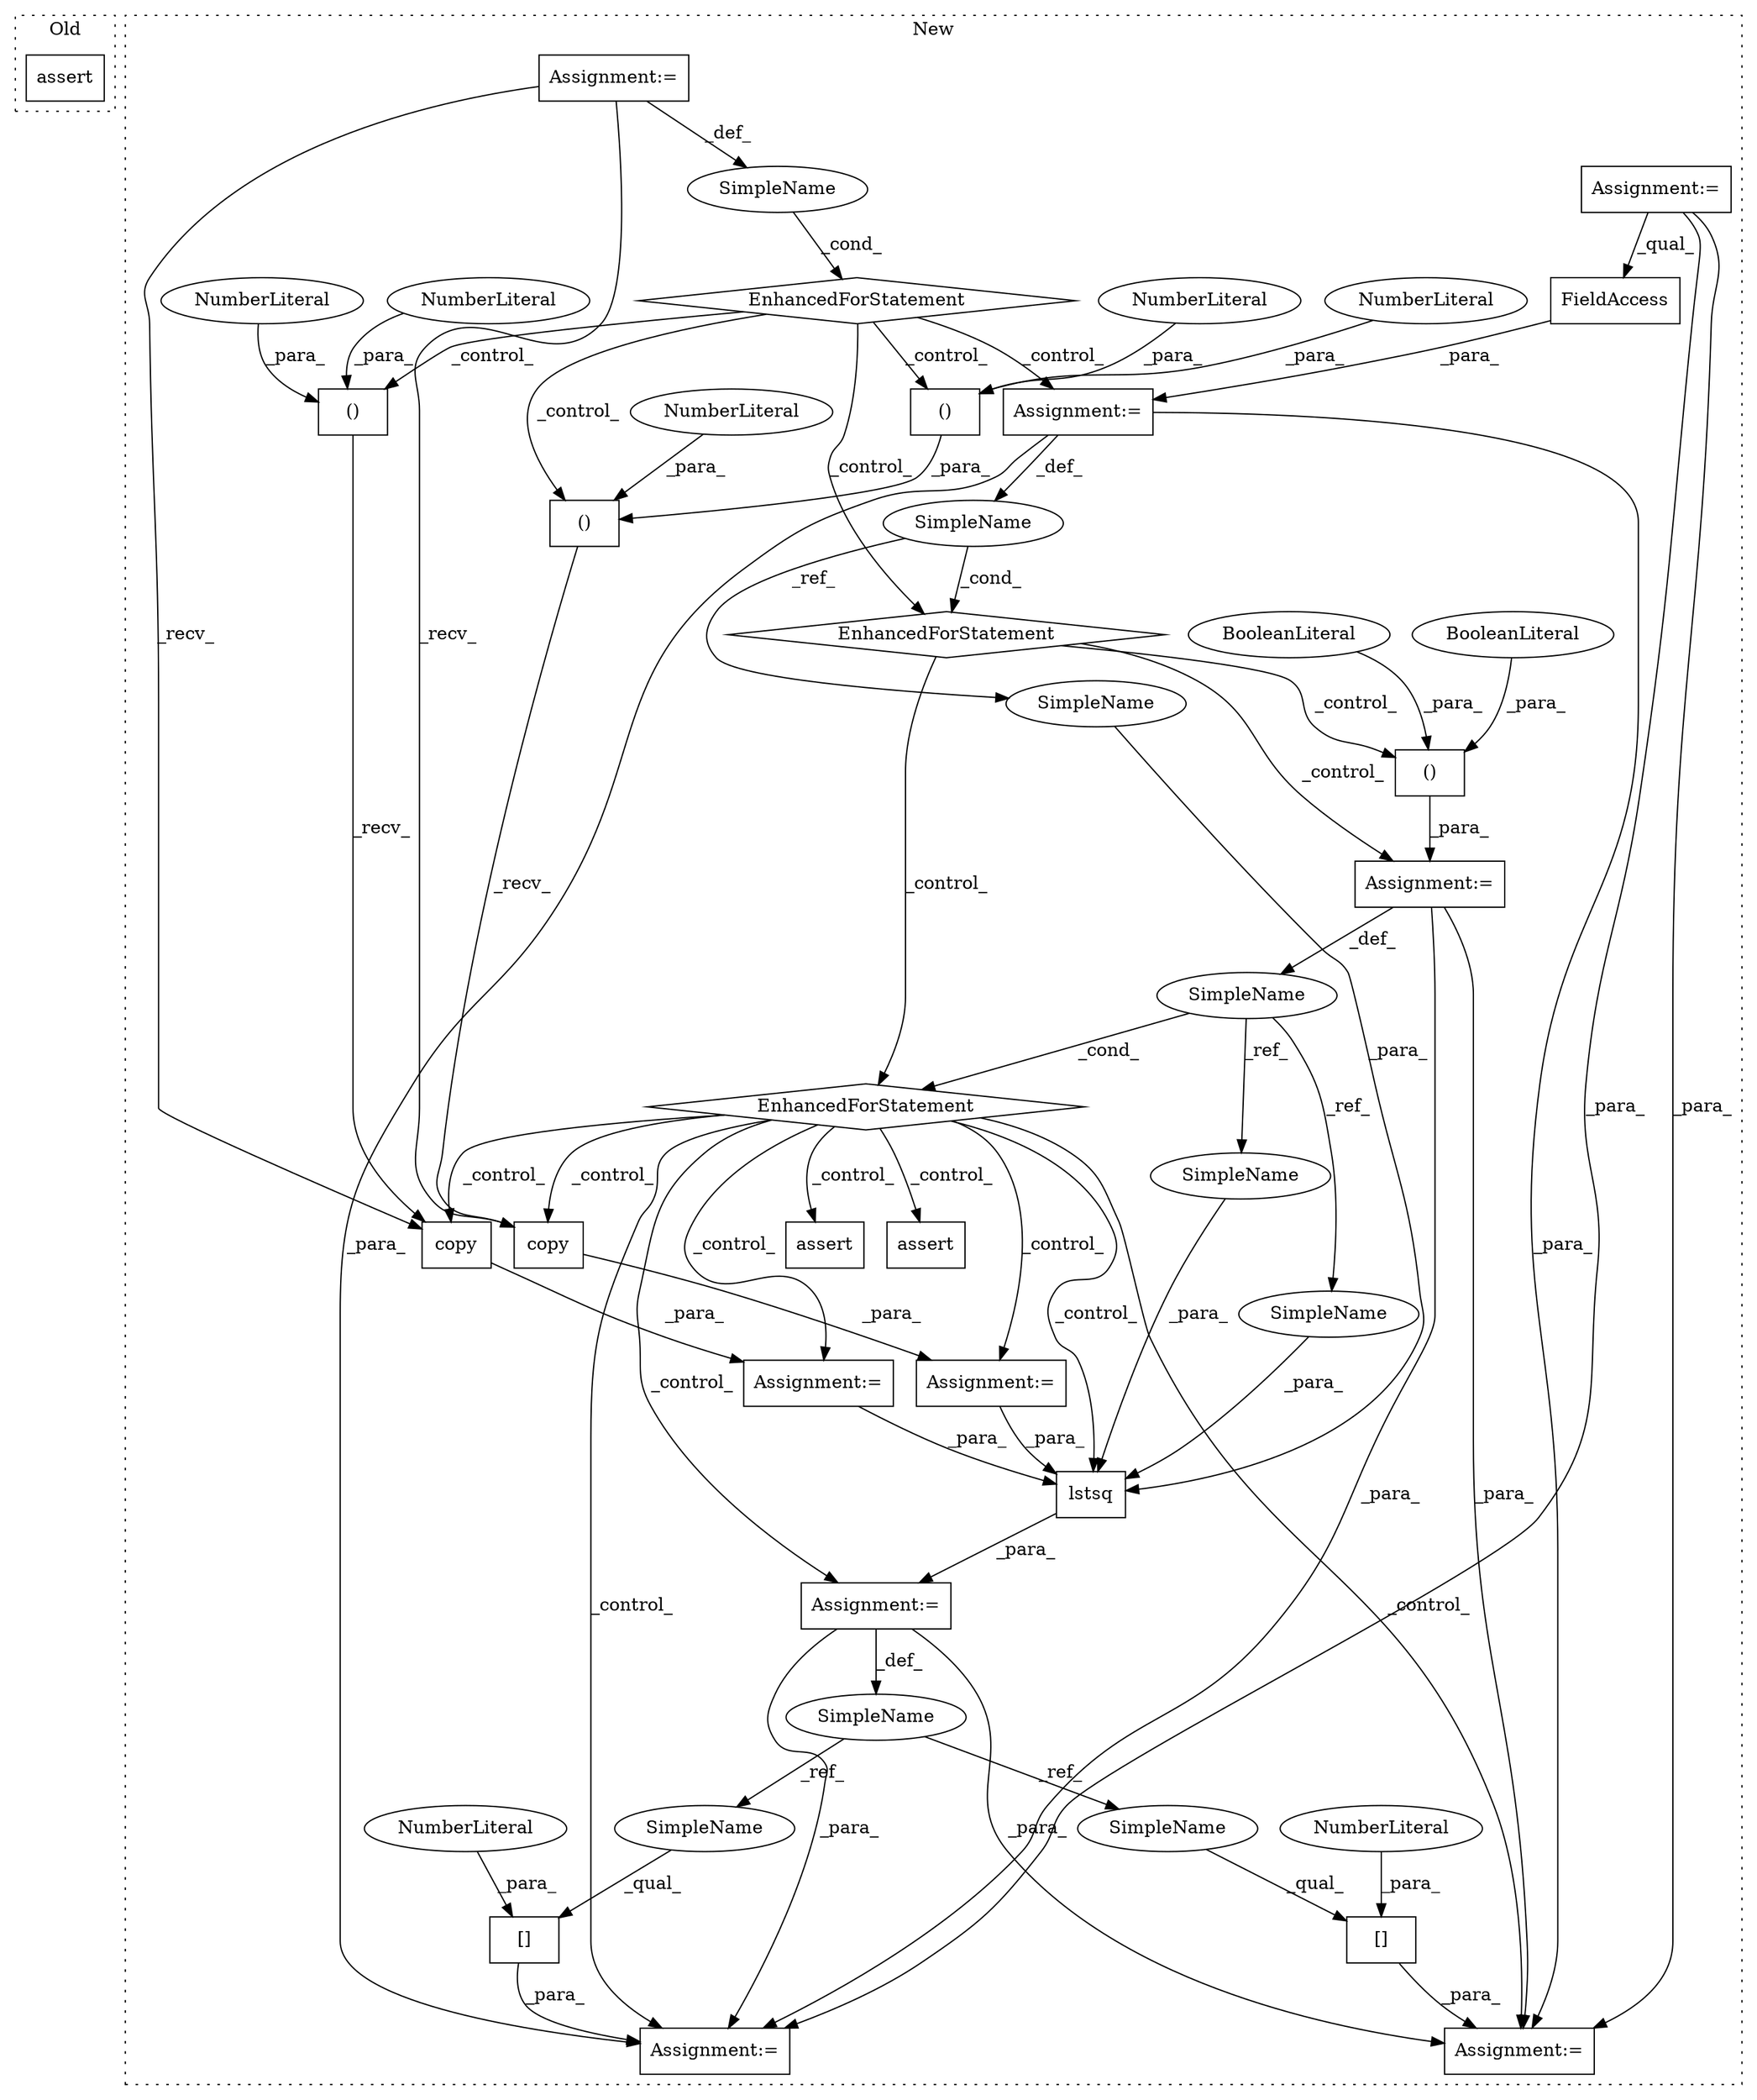 digraph G {
subgraph cluster0 {
1 [label="assert" a="32" s="27431,27485" l="20,1" shape="box"];
label = "Old";
style="dotted";
}
subgraph cluster1 {
2 [label="copy" a="32" s="29615" l="6" shape="box"];
3 [label="Assignment:=" a="7" s="29636" l="1" shape="box"];
4 [label="[]" a="2" s="29697,29702" l="4,1" shape="box"];
5 [label="SimpleName" a="42" s="29633" l="3" shape="ellipse"];
6 [label="[]" a="2" s="29725,29730" l="4,1" shape="box"];
7 [label="NumberLiteral" a="34" s="29729" l="1" shape="ellipse"];
8 [label="NumberLiteral" a="34" s="29701" l="1" shape="ellipse"];
9 [label="()" a="106" s="29550" l="22" shape="box"];
10 [label="EnhancedForStatement" a="70" s="29017,29096" l="53,2" shape="diamond"];
11 [label="BooleanLiteral" a="9" s="29567" l="5" shape="ellipse"];
12 [label="EnhancedForStatement" a="70" s="29464,29572" l="61,3" shape="diamond"];
13 [label="BooleanLiteral" a="9" s="29550" l="4" shape="ellipse"];
14 [label="EnhancedForStatement" a="70" s="29348,29452" l="57,2" shape="diamond"];
15 [label="SimpleName" a="42" s="29074" l="5" shape="ellipse"];
16 [label="SimpleName" a="42" s="29412" l="13" shape="ellipse"];
17 [label="SimpleName" a="42" s="29529" l="9" shape="ellipse"];
18 [label="lstsq" a="32" s="29637,29682" l="6,1" shape="box"];
19 [label="assert" a="32" s="29818,29965" l="16,1" shape="box"];
20 [label="copy" a="32" s="29592" l="6" shape="box"];
21 [label="Assignment:=" a="7" s="29348,29452" l="57,2" shape="box"];
22 [label="FieldAccess" a="22" s="29428" l="24" shape="box"];
23 [label="Assignment:=" a="7" s="29017,29096" l="53,2" shape="box"];
24 [label="Assignment:=" a="7" s="29724" l="1" shape="box"];
25 [label="Assignment:=" a="7" s="29696" l="1" shape="box"];
26 [label="Assignment:=" a="7" s="29464,29572" l="61,3" shape="box"];
27 [label="Assignment:=" a="7" s="29589" l="1" shape="box"];
28 [label="Assignment:=" a="7" s="29612" l="1" shape="box"];
29 [label="()" a="106" s="29281" l="51" shape="box"];
30 [label="NumberLiteral" a="34" s="29331" l="1" shape="ellipse"];
31 [label="()" a="106" s="29133" l="111" shape="box"];
32 [label="NumberLiteral" a="34" s="29281" l="1" shape="ellipse"];
33 [label="()" a="106" s="29192" l="15" shape="box"];
34 [label="NumberLiteral" a="34" s="29206" l="1" shape="ellipse"];
35 [label="NumberLiteral" a="34" s="29192" l="1" shape="ellipse"];
36 [label="NumberLiteral" a="34" s="29170" l="1" shape="ellipse"];
37 [label="assert" a="32" s="29763,29805" l="8,1" shape="box"];
38 [label="Assignment:=" a="7" s="28939" l="9" shape="box"];
39 [label="SimpleName" a="42" s="29649" l="13" shape="ellipse"];
40 [label="SimpleName" a="42" s="29663" l="9" shape="ellipse"];
41 [label="SimpleName" a="42" s="29673" l="9" shape="ellipse"];
42 [label="SimpleName" a="42" s="29725" l="3" shape="ellipse"];
43 [label="SimpleName" a="42" s="29697" l="3" shape="ellipse"];
label = "New";
style="dotted";
}
2 -> 28 [label="_para_"];
3 -> 24 [label="_para_"];
3 -> 5 [label="_def_"];
3 -> 25 [label="_para_"];
4 -> 25 [label="_para_"];
5 -> 42 [label="_ref_"];
5 -> 43 [label="_ref_"];
6 -> 24 [label="_para_"];
7 -> 6 [label="_para_"];
8 -> 4 [label="_para_"];
9 -> 26 [label="_para_"];
10 -> 14 [label="_control_"];
10 -> 31 [label="_control_"];
10 -> 33 [label="_control_"];
10 -> 21 [label="_control_"];
10 -> 29 [label="_control_"];
11 -> 9 [label="_para_"];
12 -> 18 [label="_control_"];
12 -> 3 [label="_control_"];
12 -> 27 [label="_control_"];
12 -> 37 [label="_control_"];
12 -> 20 [label="_control_"];
12 -> 24 [label="_control_"];
12 -> 2 [label="_control_"];
12 -> 19 [label="_control_"];
12 -> 25 [label="_control_"];
12 -> 28 [label="_control_"];
13 -> 9 [label="_para_"];
14 -> 12 [label="_control_"];
14 -> 9 [label="_control_"];
14 -> 26 [label="_control_"];
15 -> 10 [label="_cond_"];
16 -> 39 [label="_ref_"];
16 -> 14 [label="_cond_"];
17 -> 41 [label="_ref_"];
17 -> 12 [label="_cond_"];
17 -> 40 [label="_ref_"];
18 -> 3 [label="_para_"];
20 -> 27 [label="_para_"];
21 -> 25 [label="_para_"];
21 -> 24 [label="_para_"];
21 -> 16 [label="_def_"];
22 -> 21 [label="_para_"];
23 -> 20 [label="_recv_"];
23 -> 2 [label="_recv_"];
23 -> 15 [label="_def_"];
26 -> 17 [label="_def_"];
26 -> 25 [label="_para_"];
26 -> 24 [label="_para_"];
27 -> 18 [label="_para_"];
28 -> 18 [label="_para_"];
29 -> 2 [label="_recv_"];
30 -> 29 [label="_para_"];
31 -> 20 [label="_recv_"];
32 -> 29 [label="_para_"];
33 -> 31 [label="_para_"];
34 -> 33 [label="_para_"];
35 -> 33 [label="_para_"];
36 -> 31 [label="_para_"];
38 -> 24 [label="_para_"];
38 -> 25 [label="_para_"];
38 -> 22 [label="_qual_"];
39 -> 18 [label="_para_"];
40 -> 18 [label="_para_"];
41 -> 18 [label="_para_"];
42 -> 6 [label="_qual_"];
43 -> 4 [label="_qual_"];
}